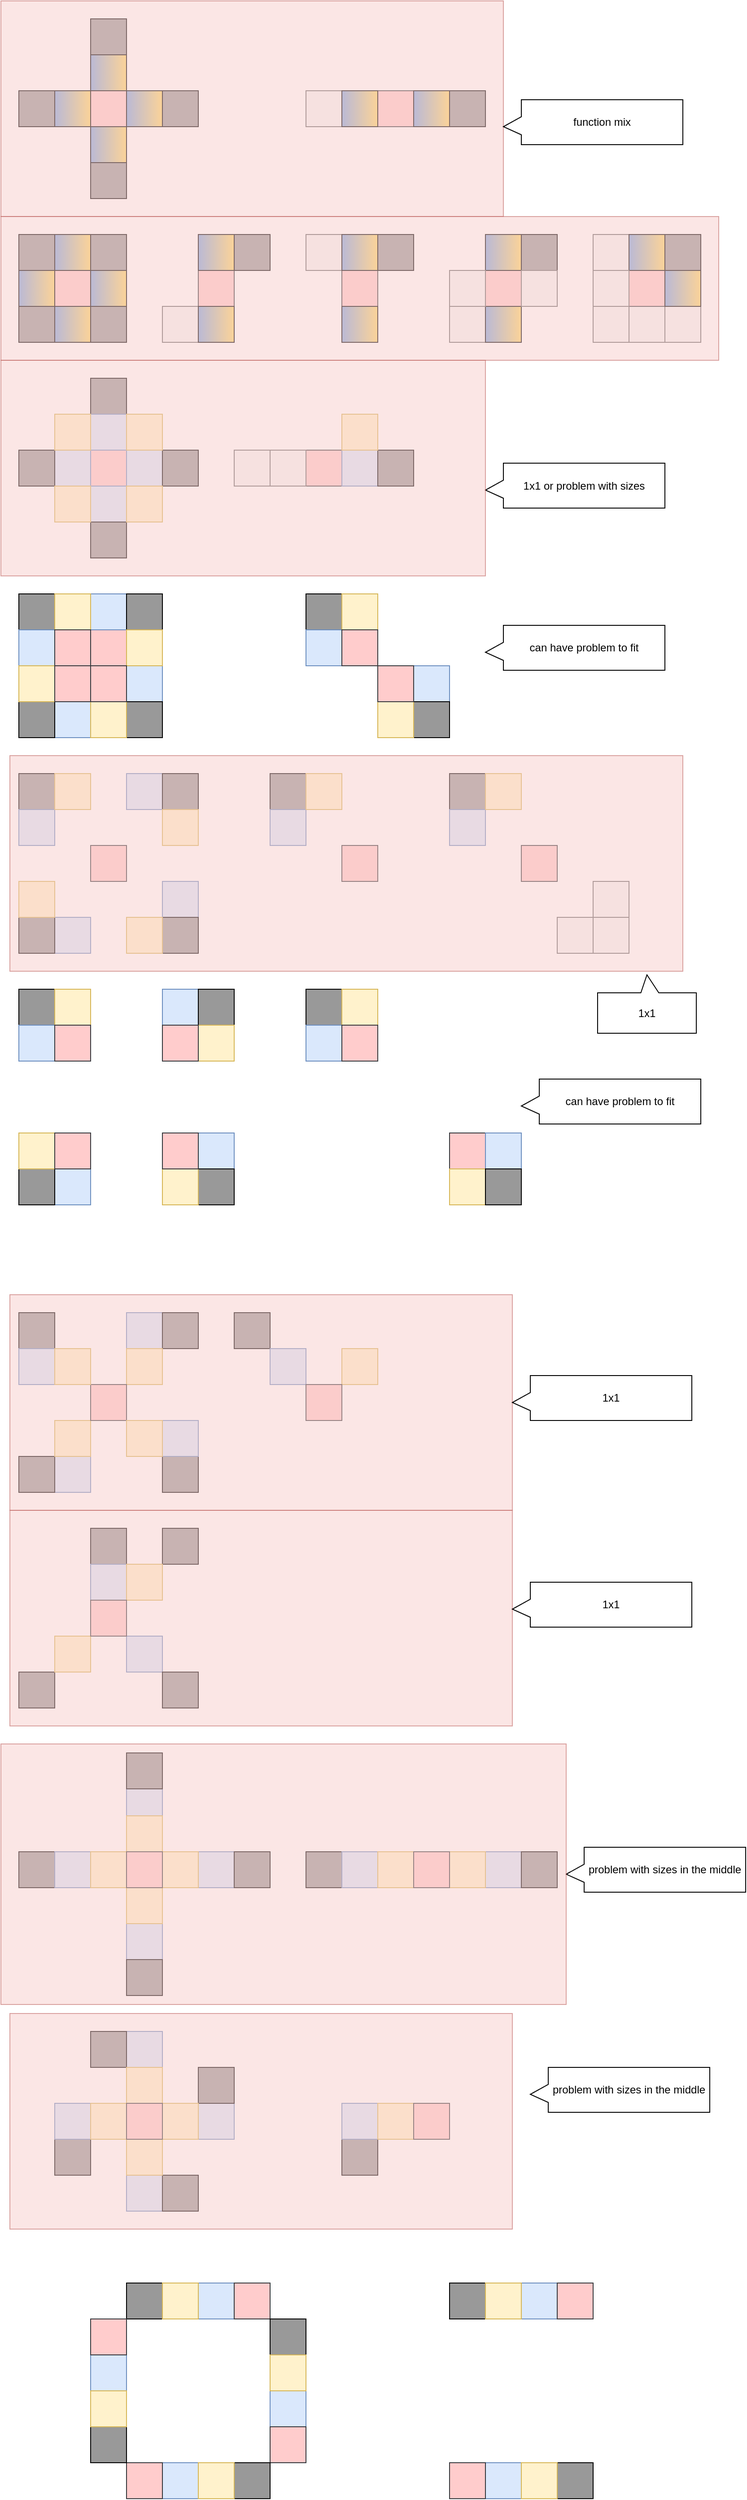 <mxfile version="13.9.9" type="device"><diagram id="WhcDtUHi_evAbkjjaGpC" name="Page-1"><mxGraphModel dx="1090" dy="927" grid="1" gridSize="10" guides="1" tooltips="1" connect="1" arrows="1" fold="1" page="1" pageScale="1" pageWidth="827" pageHeight="1169" math="0" shadow="0"><root><mxCell id="0"/><mxCell id="1" parent="0"/><mxCell id="N18moO7v6-JGUYnY_SfF-8" value="" style="whiteSpace=wrap;html=1;aspect=fixed;fillColor=#999999;strokeColor=#000000;fontColor=#333333;" parent="1" vertex="1"><mxGeometry x="120" y="280" width="40" height="40" as="geometry"/></mxCell><mxCell id="N18moO7v6-JGUYnY_SfF-9" value="" style="whiteSpace=wrap;html=1;aspect=fixed;fillColor=#ffcccc;strokeColor=#36393d;" parent="1" vertex="1"><mxGeometry x="80" y="320" width="40" height="40" as="geometry"/></mxCell><mxCell id="N18moO7v6-JGUYnY_SfF-21" value="" style="whiteSpace=wrap;html=1;aspect=fixed;fillColor=#ffcccc;strokeColor=#36393d;" parent="1" vertex="1"><mxGeometry x="440" y="120" width="40" height="40" as="geometry"/></mxCell><mxCell id="N18moO7v6-JGUYnY_SfF-28" value="" style="whiteSpace=wrap;html=1;aspect=fixed;fillColor=#999999;strokeColor=#000000;fontColor=#333333;" parent="1" vertex="1"><mxGeometry x="520" y="120" width="40" height="40" as="geometry"/></mxCell><mxCell id="N18moO7v6-JGUYnY_SfF-29" value="" style="whiteSpace=wrap;html=1;aspect=fixed;fillColor=#f5f5f5;strokeColor=#666666;fontColor=#333333;" parent="1" vertex="1"><mxGeometry x="360" y="120" width="40" height="40" as="geometry"/></mxCell><mxCell id="N18moO7v6-JGUYnY_SfF-30" value="" style="whiteSpace=wrap;html=1;aspect=fixed;fillColor=#999999;strokeColor=#000000;fontColor=#333333;" parent="1" vertex="1"><mxGeometry x="120" y="360" width="40" height="40" as="geometry"/></mxCell><mxCell id="N18moO7v6-JGUYnY_SfF-31" value="" style="whiteSpace=wrap;html=1;aspect=fixed;fillColor=#999999;strokeColor=#000000;fontColor=#333333;" parent="1" vertex="1"><mxGeometry x="40" y="360" width="40" height="40" as="geometry"/></mxCell><mxCell id="N18moO7v6-JGUYnY_SfF-32" value="" style="whiteSpace=wrap;html=1;aspect=fixed;fillColor=#999999;strokeColor=#000000;fontColor=#333333;" parent="1" vertex="1"><mxGeometry x="40" y="280" width="40" height="40" as="geometry"/></mxCell><mxCell id="N18moO7v6-JGUYnY_SfF-33" value="" style="whiteSpace=wrap;html=1;aspect=fixed;fillColor=#999999;strokeColor=#000000;fontColor=#333333;" parent="1" vertex="1"><mxGeometry x="280" y="280" width="40" height="40" as="geometry"/></mxCell><mxCell id="N18moO7v6-JGUYnY_SfF-34" value="" style="whiteSpace=wrap;html=1;aspect=fixed;fillColor=#ffcccc;strokeColor=#36393d;" parent="1" vertex="1"><mxGeometry x="240" y="320" width="40" height="40" as="geometry"/></mxCell><mxCell id="N18moO7v6-JGUYnY_SfF-40" value="" style="whiteSpace=wrap;html=1;aspect=fixed;fillColor=#f5f5f5;strokeColor=#666666;fontColor=#333333;" parent="1" vertex="1"><mxGeometry x="200" y="360" width="40" height="40" as="geometry"/></mxCell><mxCell id="N18moO7v6-JGUYnY_SfF-42" value="" style="whiteSpace=wrap;html=1;aspect=fixed;fillColor=#999999;strokeColor=#000000;fontColor=#333333;" parent="1" vertex="1"><mxGeometry x="120" y="440" width="40" height="40" as="geometry"/></mxCell><mxCell id="N18moO7v6-JGUYnY_SfF-43" value="" style="whiteSpace=wrap;html=1;aspect=fixed;fillColor=#ffcccc;strokeColor=#36393d;" parent="1" vertex="1"><mxGeometry x="120" y="520" width="40" height="40" as="geometry"/></mxCell><mxCell id="N18moO7v6-JGUYnY_SfF-44" value="" style="whiteSpace=wrap;html=1;aspect=fixed;fillColor=#dae8fc;strokeColor=#6c8ebf;" parent="1" vertex="1"><mxGeometry x="80" y="520" width="40" height="40" as="geometry"/></mxCell><mxCell id="N18moO7v6-JGUYnY_SfF-45" value="" style="whiteSpace=wrap;html=1;aspect=fixed;fillColor=#dae8fc;strokeColor=#6c8ebf;" parent="1" vertex="1"><mxGeometry x="160" y="520" width="40" height="40" as="geometry"/></mxCell><mxCell id="N18moO7v6-JGUYnY_SfF-46" value="" style="whiteSpace=wrap;html=1;aspect=fixed;fillColor=#dae8fc;strokeColor=#6c8ebf;" parent="1" vertex="1"><mxGeometry x="120" y="480" width="40" height="40" as="geometry"/></mxCell><mxCell id="N18moO7v6-JGUYnY_SfF-47" value="" style="whiteSpace=wrap;html=1;aspect=fixed;fillColor=#dae8fc;strokeColor=#6c8ebf;direction=south;" parent="1" vertex="1"><mxGeometry x="120" y="560" width="40" height="40" as="geometry"/></mxCell><mxCell id="N18moO7v6-JGUYnY_SfF-48" value="" style="whiteSpace=wrap;html=1;aspect=fixed;fillColor=#999999;strokeColor=#000000;fontColor=#333333;" parent="1" vertex="1"><mxGeometry x="200" y="520" width="40" height="40" as="geometry"/></mxCell><mxCell id="N18moO7v6-JGUYnY_SfF-49" value="" style="whiteSpace=wrap;html=1;aspect=fixed;fillColor=#999999;strokeColor=#000000;fontColor=#333333;" parent="1" vertex="1"><mxGeometry x="120" y="600" width="40" height="40" as="geometry"/></mxCell><mxCell id="N18moO7v6-JGUYnY_SfF-50" value="" style="whiteSpace=wrap;html=1;aspect=fixed;fillColor=#999999;strokeColor=#000000;fontColor=#333333;" parent="1" vertex="1"><mxGeometry x="40" y="520" width="40" height="40" as="geometry"/></mxCell><mxCell id="N18moO7v6-JGUYnY_SfF-51" value="" style="whiteSpace=wrap;html=1;aspect=fixed;fillColor=#fff2cc;strokeColor=#d6b656;" parent="1" vertex="1"><mxGeometry x="160" y="560" width="40" height="40" as="geometry"/></mxCell><mxCell id="N18moO7v6-JGUYnY_SfF-52" value="" style="whiteSpace=wrap;html=1;aspect=fixed;fillColor=#fff2cc;strokeColor=#d6b656;" parent="1" vertex="1"><mxGeometry x="80" y="560" width="40" height="40" as="geometry"/></mxCell><mxCell id="N18moO7v6-JGUYnY_SfF-53" value="" style="whiteSpace=wrap;html=1;aspect=fixed;fillColor=#fff2cc;strokeColor=#d6b656;" parent="1" vertex="1"><mxGeometry x="80" y="480" width="40" height="40" as="geometry"/></mxCell><mxCell id="N18moO7v6-JGUYnY_SfF-54" value="" style="whiteSpace=wrap;html=1;aspect=fixed;fillColor=#fff2cc;strokeColor=#d6b656;" parent="1" vertex="1"><mxGeometry x="160" y="480" width="40" height="40" as="geometry"/></mxCell><mxCell id="N18moO7v6-JGUYnY_SfF-56" value="" style="whiteSpace=wrap;html=1;aspect=fixed;fillColor=#ffcccc;strokeColor=#36393d;" parent="1" vertex="1"><mxGeometry x="360" y="520" width="40" height="40" as="geometry"/></mxCell><mxCell id="N18moO7v6-JGUYnY_SfF-57" value="" style="whiteSpace=wrap;html=1;aspect=fixed;fillColor=#f5f5f5;strokeColor=#666666;fontColor=#333333;" parent="1" vertex="1"><mxGeometry x="320" y="520" width="40" height="40" as="geometry"/></mxCell><mxCell id="N18moO7v6-JGUYnY_SfF-58" value="" style="whiteSpace=wrap;html=1;aspect=fixed;fillColor=#dae8fc;strokeColor=#6c8ebf;" parent="1" vertex="1"><mxGeometry x="400" y="520" width="40" height="40" as="geometry"/></mxCell><mxCell id="N18moO7v6-JGUYnY_SfF-61" value="" style="whiteSpace=wrap;html=1;aspect=fixed;fillColor=#999999;strokeColor=#000000;fontColor=#333333;" parent="1" vertex="1"><mxGeometry x="440" y="520" width="40" height="40" as="geometry"/></mxCell><mxCell id="N18moO7v6-JGUYnY_SfF-63" value="" style="whiteSpace=wrap;html=1;aspect=fixed;fillColor=#f5f5f5;strokeColor=#666666;fontColor=#333333;" parent="1" vertex="1"><mxGeometry x="280" y="520" width="40" height="40" as="geometry"/></mxCell><mxCell id="N18moO7v6-JGUYnY_SfF-67" value="" style="whiteSpace=wrap;html=1;aspect=fixed;fillColor=#fff2cc;strokeColor=#d6b656;" parent="1" vertex="1"><mxGeometry x="400" y="480" width="40" height="40" as="geometry"/></mxCell><mxCell id="N18moO7v6-JGUYnY_SfF-102" value="" style="whiteSpace=wrap;html=1;aspect=fixed;fillColor=#FFD966;strokeColor=#000000;gradientColor=#7EA6E0;gradientDirection=west;" parent="1" vertex="1"><mxGeometry x="480" y="120" width="40" height="40" as="geometry"/></mxCell><mxCell id="N18moO7v6-JGUYnY_SfF-103" value="" style="whiteSpace=wrap;html=1;aspect=fixed;fillColor=#FFD966;strokeColor=#000000;gradientColor=#7EA6E0;gradientDirection=west;" parent="1" vertex="1"><mxGeometry x="400" y="120" width="40" height="40" as="geometry"/></mxCell><mxCell id="N18moO7v6-JGUYnY_SfF-104" value="" style="whiteSpace=wrap;html=1;aspect=fixed;fillColor=#FFD966;strokeColor=#000000;gradientColor=#7EA6E0;gradientDirection=west;" parent="1" vertex="1"><mxGeometry x="80" y="280" width="40" height="40" as="geometry"/></mxCell><mxCell id="N18moO7v6-JGUYnY_SfF-105" value="" style="whiteSpace=wrap;html=1;aspect=fixed;fillColor=#FFD966;strokeColor=#000000;gradientColor=#7EA6E0;gradientDirection=west;" parent="1" vertex="1"><mxGeometry x="120" y="320" width="40" height="40" as="geometry"/></mxCell><mxCell id="N18moO7v6-JGUYnY_SfF-106" value="" style="whiteSpace=wrap;html=1;aspect=fixed;fillColor=#FFD966;strokeColor=#000000;gradientColor=#7EA6E0;gradientDirection=west;" parent="1" vertex="1"><mxGeometry x="40" y="320" width="40" height="40" as="geometry"/></mxCell><mxCell id="N18moO7v6-JGUYnY_SfF-107" value="" style="whiteSpace=wrap;html=1;aspect=fixed;fillColor=#FFD966;strokeColor=#000000;gradientColor=#7EA6E0;gradientDirection=west;" parent="1" vertex="1"><mxGeometry x="80" y="360" width="40" height="40" as="geometry"/></mxCell><mxCell id="N18moO7v6-JGUYnY_SfF-108" value="" style="whiteSpace=wrap;html=1;aspect=fixed;fillColor=#FFD966;strokeColor=#000000;gradientColor=#7EA6E0;gradientDirection=west;" parent="1" vertex="1"><mxGeometry x="240" y="360" width="40" height="40" as="geometry"/></mxCell><mxCell id="N18moO7v6-JGUYnY_SfF-109" value="" style="whiteSpace=wrap;html=1;aspect=fixed;fillColor=#FFD966;strokeColor=#000000;gradientColor=#7EA6E0;gradientDirection=west;" parent="1" vertex="1"><mxGeometry x="240" y="280" width="40" height="40" as="geometry"/></mxCell><mxCell id="N18moO7v6-JGUYnY_SfF-172" value="" style="whiteSpace=wrap;html=1;aspect=fixed;fillColor=#999999;strokeColor=#000000;fontColor=#333333;" parent="1" vertex="1"><mxGeometry x="600" y="280" width="40" height="40" as="geometry"/></mxCell><mxCell id="N18moO7v6-JGUYnY_SfF-173" value="" style="whiteSpace=wrap;html=1;aspect=fixed;fillColor=#ffcccc;strokeColor=#36393d;" parent="1" vertex="1"><mxGeometry x="560" y="320" width="40" height="40" as="geometry"/></mxCell><mxCell id="N18moO7v6-JGUYnY_SfF-174" value="" style="whiteSpace=wrap;html=1;aspect=fixed;fillColor=#f5f5f5;strokeColor=#666666;fontColor=#333333;" parent="1" vertex="1"><mxGeometry x="520" y="360" width="40" height="40" as="geometry"/></mxCell><mxCell id="N18moO7v6-JGUYnY_SfF-175" value="" style="whiteSpace=wrap;html=1;aspect=fixed;fillColor=#FFD966;strokeColor=#000000;gradientColor=#7EA6E0;gradientDirection=west;" parent="1" vertex="1"><mxGeometry x="560" y="360" width="40" height="40" as="geometry"/></mxCell><mxCell id="N18moO7v6-JGUYnY_SfF-176" value="" style="whiteSpace=wrap;html=1;aspect=fixed;fillColor=#FFD966;strokeColor=#000000;gradientColor=#7EA6E0;gradientDirection=west;" parent="1" vertex="1"><mxGeometry x="560" y="280" width="40" height="40" as="geometry"/></mxCell><mxCell id="N18moO7v6-JGUYnY_SfF-177" value="" style="whiteSpace=wrap;html=1;aspect=fixed;fillColor=#f5f5f5;strokeColor=#666666;fontColor=#333333;" parent="1" vertex="1"><mxGeometry x="520" y="320" width="40" height="40" as="geometry"/></mxCell><mxCell id="N18moO7v6-JGUYnY_SfF-178" value="" style="whiteSpace=wrap;html=1;aspect=fixed;fillColor=#f5f5f5;strokeColor=#666666;fontColor=#333333;" parent="1" vertex="1"><mxGeometry x="680" y="280" width="40" height="40" as="geometry"/></mxCell><mxCell id="N18moO7v6-JGUYnY_SfF-179" value="" style="whiteSpace=wrap;html=1;aspect=fixed;fillColor=#f5f5f5;strokeColor=#666666;fontColor=#333333;" parent="1" vertex="1"><mxGeometry x="720" y="360" width="40" height="40" as="geometry"/></mxCell><mxCell id="N18moO7v6-JGUYnY_SfF-180" value="" style="whiteSpace=wrap;html=1;aspect=fixed;fillColor=#f5f5f5;strokeColor=#666666;fontColor=#333333;" parent="1" vertex="1"><mxGeometry x="760" y="360" width="40" height="40" as="geometry"/></mxCell><mxCell id="N18moO7v6-JGUYnY_SfF-181" value="" style="whiteSpace=wrap;html=1;aspect=fixed;fillColor=#999999;strokeColor=#000000;fontColor=#333333;" parent="1" vertex="1"><mxGeometry x="760" y="280" width="40" height="40" as="geometry"/></mxCell><mxCell id="N18moO7v6-JGUYnY_SfF-182" value="" style="whiteSpace=wrap;html=1;aspect=fixed;fillColor=#ffcccc;strokeColor=#36393d;" parent="1" vertex="1"><mxGeometry x="720" y="320" width="40" height="40" as="geometry"/></mxCell><mxCell id="N18moO7v6-JGUYnY_SfF-183" value="" style="whiteSpace=wrap;html=1;aspect=fixed;fillColor=#f5f5f5;strokeColor=#666666;fontColor=#333333;" parent="1" vertex="1"><mxGeometry x="680" y="360" width="40" height="40" as="geometry"/></mxCell><mxCell id="N18moO7v6-JGUYnY_SfF-184" value="" style="whiteSpace=wrap;html=1;aspect=fixed;fillColor=#FFD966;strokeColor=#000000;gradientColor=#7EA6E0;gradientDirection=west;" parent="1" vertex="1"><mxGeometry x="760" y="320" width="40" height="40" as="geometry"/></mxCell><mxCell id="N18moO7v6-JGUYnY_SfF-185" value="" style="whiteSpace=wrap;html=1;aspect=fixed;fillColor=#FFD966;strokeColor=#000000;gradientColor=#7EA6E0;gradientDirection=west;" parent="1" vertex="1"><mxGeometry x="720" y="280" width="40" height="40" as="geometry"/></mxCell><mxCell id="N18moO7v6-JGUYnY_SfF-188" value="" style="whiteSpace=wrap;html=1;aspect=fixed;fillColor=#f5f5f5;strokeColor=#666666;fontColor=#333333;" parent="1" vertex="1"><mxGeometry x="680" y="320" width="40" height="40" as="geometry"/></mxCell><mxCell id="N18moO7v6-JGUYnY_SfF-190" value="" style="whiteSpace=wrap;html=1;aspect=fixed;fillColor=#f5f5f5;strokeColor=#666666;fontColor=#333333;" parent="1" vertex="1"><mxGeometry x="600" y="320" width="40" height="40" as="geometry"/></mxCell><mxCell id="N18moO7v6-JGUYnY_SfF-191" value="" style="whiteSpace=wrap;html=1;aspect=fixed;fillColor=#999999;strokeColor=#000000;fontColor=#333333;" parent="1" vertex="1"><mxGeometry x="440" y="280" width="40" height="40" as="geometry"/></mxCell><mxCell id="N18moO7v6-JGUYnY_SfF-192" value="" style="whiteSpace=wrap;html=1;aspect=fixed;fillColor=#ffcccc;strokeColor=#36393d;" parent="1" vertex="1"><mxGeometry x="400" y="320" width="40" height="40" as="geometry"/></mxCell><mxCell id="N18moO7v6-JGUYnY_SfF-193" value="" style="whiteSpace=wrap;html=1;aspect=fixed;fillColor=#f5f5f5;strokeColor=#666666;fontColor=#333333;" parent="1" vertex="1"><mxGeometry x="360" y="280" width="40" height="40" as="geometry"/></mxCell><mxCell id="N18moO7v6-JGUYnY_SfF-194" value="" style="whiteSpace=wrap;html=1;aspect=fixed;fillColor=#FFD966;strokeColor=#000000;gradientColor=#7EA6E0;gradientDirection=west;" parent="1" vertex="1"><mxGeometry x="400" y="360" width="40" height="40" as="geometry"/></mxCell><mxCell id="N18moO7v6-JGUYnY_SfF-195" value="" style="whiteSpace=wrap;html=1;aspect=fixed;fillColor=#FFD966;strokeColor=#000000;gradientColor=#7EA6E0;gradientDirection=west;" parent="1" vertex="1"><mxGeometry x="400" y="280" width="40" height="40" as="geometry"/></mxCell><mxCell id="b6xo61MwRWv27oEZd-M6-43" value="" style="whiteSpace=wrap;html=1;aspect=fixed;fillColor=#ffcccc;strokeColor=#36393d;" parent="1" vertex="1"><mxGeometry x="120" y="120" width="40" height="40" as="geometry"/></mxCell><mxCell id="b6xo61MwRWv27oEZd-M6-44" value="" style="whiteSpace=wrap;html=1;aspect=fixed;fillColor=#999999;strokeColor=#000000;fontColor=#333333;" parent="1" vertex="1"><mxGeometry x="120" y="40" width="40" height="40" as="geometry"/></mxCell><mxCell id="b6xo61MwRWv27oEZd-M6-45" value="" style="whiteSpace=wrap;html=1;aspect=fixed;fillColor=#FFD966;strokeColor=#000000;gradientColor=#7EA6E0;gradientDirection=west;" parent="1" vertex="1"><mxGeometry x="120" y="80" width="40" height="40" as="geometry"/></mxCell><mxCell id="b6xo61MwRWv27oEZd-M6-46" value="" style="whiteSpace=wrap;html=1;aspect=fixed;fillColor=#999999;strokeColor=#000000;fontColor=#333333;" parent="1" vertex="1"><mxGeometry x="120" y="200" width="40" height="40" as="geometry"/></mxCell><mxCell id="b6xo61MwRWv27oEZd-M6-47" value="" style="whiteSpace=wrap;html=1;aspect=fixed;fillColor=#999999;strokeColor=#000000;fontColor=#333333;" parent="1" vertex="1"><mxGeometry x="200" y="120" width="40" height="40" as="geometry"/></mxCell><mxCell id="b6xo61MwRWv27oEZd-M6-48" value="" style="whiteSpace=wrap;html=1;aspect=fixed;fillColor=#999999;strokeColor=#000000;fontColor=#333333;" parent="1" vertex="1"><mxGeometry x="40" y="120" width="40" height="40" as="geometry"/></mxCell><mxCell id="b6xo61MwRWv27oEZd-M6-49" value="" style="whiteSpace=wrap;html=1;aspect=fixed;fillColor=#FFD966;strokeColor=#000000;gradientColor=#7EA6E0;gradientDirection=west;" parent="1" vertex="1"><mxGeometry x="80" y="120" width="40" height="40" as="geometry"/></mxCell><mxCell id="b6xo61MwRWv27oEZd-M6-50" value="" style="whiteSpace=wrap;html=1;aspect=fixed;fillColor=#FFD966;strokeColor=#000000;gradientColor=#7EA6E0;gradientDirection=west;" parent="1" vertex="1"><mxGeometry x="160" y="120" width="40" height="40" as="geometry"/></mxCell><mxCell id="b6xo61MwRWv27oEZd-M6-51" value="" style="whiteSpace=wrap;html=1;aspect=fixed;fillColor=#FFD966;strokeColor=#000000;gradientColor=#7EA6E0;gradientDirection=west;" parent="1" vertex="1"><mxGeometry x="120" y="160" width="40" height="40" as="geometry"/></mxCell><mxCell id="xsASQPZyXR2hBiBCtP-X-14" value="" style="whiteSpace=wrap;html=1;aspect=fixed;fillColor=#999999;strokeColor=#000000;fontColor=#333333;" parent="1" vertex="1"><mxGeometry x="40" y="680" width="40" height="40" as="geometry"/></mxCell><mxCell id="xsASQPZyXR2hBiBCtP-X-15" value="" style="whiteSpace=wrap;html=1;aspect=fixed;fillColor=#ffcccc;strokeColor=#36393d;" parent="1" vertex="1"><mxGeometry x="120" y="720" width="40" height="40" as="geometry"/></mxCell><mxCell id="xsASQPZyXR2hBiBCtP-X-16" value="" style="whiteSpace=wrap;html=1;aspect=fixed;fillColor=#dae8fc;strokeColor=#6c8ebf;" parent="1" vertex="1"><mxGeometry x="40" y="720" width="40" height="40" as="geometry"/></mxCell><mxCell id="xsASQPZyXR2hBiBCtP-X-17" value="" style="whiteSpace=wrap;html=1;aspect=fixed;fillColor=#dae8fc;strokeColor=#6c8ebf;" parent="1" vertex="1"><mxGeometry x="160" y="760" width="40" height="40" as="geometry"/></mxCell><mxCell id="xsASQPZyXR2hBiBCtP-X-18" value="" style="whiteSpace=wrap;html=1;aspect=fixed;fillColor=#dae8fc;strokeColor=#6c8ebf;" parent="1" vertex="1"><mxGeometry x="120" y="680" width="40" height="40" as="geometry"/></mxCell><mxCell id="xsASQPZyXR2hBiBCtP-X-19" value="" style="whiteSpace=wrap;html=1;aspect=fixed;fillColor=#dae8fc;strokeColor=#6c8ebf;direction=south;" parent="1" vertex="1"><mxGeometry x="80" y="800" width="40" height="40" as="geometry"/></mxCell><mxCell id="xsASQPZyXR2hBiBCtP-X-20" value="" style="whiteSpace=wrap;html=1;aspect=fixed;fillColor=#999999;strokeColor=#000000;fontColor=#333333;" parent="1" vertex="1"><mxGeometry x="160" y="680" width="40" height="40" as="geometry"/></mxCell><mxCell id="xsASQPZyXR2hBiBCtP-X-21" value="" style="whiteSpace=wrap;html=1;aspect=fixed;fillColor=#999999;strokeColor=#000000;fontColor=#333333;" parent="1" vertex="1"><mxGeometry x="160" y="800" width="40" height="40" as="geometry"/></mxCell><mxCell id="xsASQPZyXR2hBiBCtP-X-22" value="" style="whiteSpace=wrap;html=1;aspect=fixed;fillColor=#999999;strokeColor=#000000;fontColor=#333333;" parent="1" vertex="1"><mxGeometry x="40" y="800" width="40" height="40" as="geometry"/></mxCell><mxCell id="xsASQPZyXR2hBiBCtP-X-23" value="" style="whiteSpace=wrap;html=1;aspect=fixed;fillColor=#fff2cc;strokeColor=#d6b656;" parent="1" vertex="1"><mxGeometry x="120" y="800" width="40" height="40" as="geometry"/></mxCell><mxCell id="xsASQPZyXR2hBiBCtP-X-24" value="" style="whiteSpace=wrap;html=1;aspect=fixed;fillColor=#fff2cc;strokeColor=#d6b656;" parent="1" vertex="1"><mxGeometry x="40" y="760" width="40" height="40" as="geometry"/></mxCell><mxCell id="xsASQPZyXR2hBiBCtP-X-25" value="" style="whiteSpace=wrap;html=1;aspect=fixed;fillColor=#fff2cc;strokeColor=#d6b656;" parent="1" vertex="1"><mxGeometry x="80" y="680" width="40" height="40" as="geometry"/></mxCell><mxCell id="xsASQPZyXR2hBiBCtP-X-26" value="" style="whiteSpace=wrap;html=1;aspect=fixed;fillColor=#fff2cc;strokeColor=#d6b656;" parent="1" vertex="1"><mxGeometry x="160" y="720" width="40" height="40" as="geometry"/></mxCell><mxCell id="xsASQPZyXR2hBiBCtP-X-27" value="" style="whiteSpace=wrap;html=1;aspect=fixed;fillColor=#ffcccc;strokeColor=#36393d;" parent="1" vertex="1"><mxGeometry x="120" y="760" width="40" height="40" as="geometry"/></mxCell><mxCell id="xsASQPZyXR2hBiBCtP-X-28" value="" style="whiteSpace=wrap;html=1;aspect=fixed;fillColor=#ffcccc;strokeColor=#36393d;" parent="1" vertex="1"><mxGeometry x="80" y="720" width="40" height="40" as="geometry"/></mxCell><mxCell id="xsASQPZyXR2hBiBCtP-X-31" value="" style="whiteSpace=wrap;html=1;aspect=fixed;fillColor=#ffcccc;strokeColor=#36393d;" parent="1" vertex="1"><mxGeometry x="80" y="760" width="40" height="40" as="geometry"/></mxCell><mxCell id="xsASQPZyXR2hBiBCtP-X-32" value="" style="whiteSpace=wrap;html=1;aspect=fixed;fillColor=#999999;strokeColor=#000000;fontColor=#333333;" parent="1" vertex="1"><mxGeometry x="360" y="680" width="40" height="40" as="geometry"/></mxCell><mxCell id="xsASQPZyXR2hBiBCtP-X-34" value="" style="whiteSpace=wrap;html=1;aspect=fixed;fillColor=#dae8fc;strokeColor=#6c8ebf;" parent="1" vertex="1"><mxGeometry x="360" y="720" width="40" height="40" as="geometry"/></mxCell><mxCell id="xsASQPZyXR2hBiBCtP-X-35" value="" style="whiteSpace=wrap;html=1;aspect=fixed;fillColor=#dae8fc;strokeColor=#6c8ebf;" parent="1" vertex="1"><mxGeometry x="480" y="760" width="40" height="40" as="geometry"/></mxCell><mxCell id="xsASQPZyXR2hBiBCtP-X-39" value="" style="whiteSpace=wrap;html=1;aspect=fixed;fillColor=#999999;strokeColor=#000000;fontColor=#333333;" parent="1" vertex="1"><mxGeometry x="480" y="800" width="40" height="40" as="geometry"/></mxCell><mxCell id="xsASQPZyXR2hBiBCtP-X-41" value="" style="whiteSpace=wrap;html=1;aspect=fixed;fillColor=#fff2cc;strokeColor=#d6b656;" parent="1" vertex="1"><mxGeometry x="440" y="800" width="40" height="40" as="geometry"/></mxCell><mxCell id="xsASQPZyXR2hBiBCtP-X-43" value="" style="whiteSpace=wrap;html=1;aspect=fixed;fillColor=#fff2cc;strokeColor=#d6b656;" parent="1" vertex="1"><mxGeometry x="400" y="680" width="40" height="40" as="geometry"/></mxCell><mxCell id="xsASQPZyXR2hBiBCtP-X-45" value="" style="whiteSpace=wrap;html=1;aspect=fixed;fillColor=#ffcccc;strokeColor=#36393d;" parent="1" vertex="1"><mxGeometry x="440" y="760" width="40" height="40" as="geometry"/></mxCell><mxCell id="xsASQPZyXR2hBiBCtP-X-46" value="" style="whiteSpace=wrap;html=1;aspect=fixed;fillColor=#ffcccc;strokeColor=#36393d;" parent="1" vertex="1"><mxGeometry x="400" y="720" width="40" height="40" as="geometry"/></mxCell><mxCell id="xsASQPZyXR2hBiBCtP-X-64" value="" style="whiteSpace=wrap;html=1;aspect=fixed;fillColor=#999999;strokeColor=#000000;fontColor=#333333;" parent="1" vertex="1"><mxGeometry x="40" y="880" width="40" height="40" as="geometry"/></mxCell><mxCell id="xsASQPZyXR2hBiBCtP-X-66" value="" style="whiteSpace=wrap;html=1;aspect=fixed;fillColor=#dae8fc;strokeColor=#6c8ebf;" parent="1" vertex="1"><mxGeometry x="40" y="920" width="40" height="40" as="geometry"/></mxCell><mxCell id="xsASQPZyXR2hBiBCtP-X-67" value="" style="whiteSpace=wrap;html=1;aspect=fixed;fillColor=#dae8fc;strokeColor=#6c8ebf;" parent="1" vertex="1"><mxGeometry x="200" y="1000" width="40" height="40" as="geometry"/></mxCell><mxCell id="xsASQPZyXR2hBiBCtP-X-68" value="" style="whiteSpace=wrap;html=1;aspect=fixed;fillColor=#dae8fc;strokeColor=#6c8ebf;" parent="1" vertex="1"><mxGeometry x="160" y="880" width="40" height="40" as="geometry"/></mxCell><mxCell id="xsASQPZyXR2hBiBCtP-X-69" value="" style="whiteSpace=wrap;html=1;aspect=fixed;fillColor=#dae8fc;strokeColor=#6c8ebf;direction=south;" parent="1" vertex="1"><mxGeometry x="80" y="1040" width="40" height="40" as="geometry"/></mxCell><mxCell id="xsASQPZyXR2hBiBCtP-X-70" value="" style="whiteSpace=wrap;html=1;aspect=fixed;fillColor=#999999;strokeColor=#000000;fontColor=#333333;" parent="1" vertex="1"><mxGeometry x="200" y="880" width="40" height="40" as="geometry"/></mxCell><mxCell id="xsASQPZyXR2hBiBCtP-X-71" value="" style="whiteSpace=wrap;html=1;aspect=fixed;fillColor=#999999;strokeColor=#000000;fontColor=#333333;" parent="1" vertex="1"><mxGeometry x="200" y="1040" width="40" height="40" as="geometry"/></mxCell><mxCell id="xsASQPZyXR2hBiBCtP-X-72" value="" style="whiteSpace=wrap;html=1;aspect=fixed;fillColor=#999999;strokeColor=#000000;fontColor=#333333;" parent="1" vertex="1"><mxGeometry x="40" y="1040" width="40" height="40" as="geometry"/></mxCell><mxCell id="xsASQPZyXR2hBiBCtP-X-73" value="" style="whiteSpace=wrap;html=1;aspect=fixed;fillColor=#fff2cc;strokeColor=#d6b656;" parent="1" vertex="1"><mxGeometry x="160" y="1040" width="40" height="40" as="geometry"/></mxCell><mxCell id="xsASQPZyXR2hBiBCtP-X-74" value="" style="whiteSpace=wrap;html=1;aspect=fixed;fillColor=#fff2cc;strokeColor=#d6b656;" parent="1" vertex="1"><mxGeometry x="40" y="1000" width="40" height="40" as="geometry"/></mxCell><mxCell id="xsASQPZyXR2hBiBCtP-X-75" value="" style="whiteSpace=wrap;html=1;aspect=fixed;fillColor=#fff2cc;strokeColor=#d6b656;" parent="1" vertex="1"><mxGeometry x="80" y="880" width="40" height="40" as="geometry"/></mxCell><mxCell id="xsASQPZyXR2hBiBCtP-X-76" value="" style="whiteSpace=wrap;html=1;aspect=fixed;fillColor=#fff2cc;strokeColor=#d6b656;" parent="1" vertex="1"><mxGeometry x="200" y="920" width="40" height="40" as="geometry"/></mxCell><mxCell id="xsASQPZyXR2hBiBCtP-X-79" value="" style="whiteSpace=wrap;html=1;aspect=fixed;fillColor=#ffcccc;strokeColor=#36393d;" parent="1" vertex="1"><mxGeometry x="120" y="960" width="40" height="40" as="geometry"/></mxCell><mxCell id="xsASQPZyXR2hBiBCtP-X-96" value="" style="whiteSpace=wrap;html=1;aspect=fixed;fillColor=#999999;strokeColor=#000000;fontColor=#333333;" parent="1" vertex="1"><mxGeometry x="40" y="1480" width="40" height="40" as="geometry"/></mxCell><mxCell id="xsASQPZyXR2hBiBCtP-X-98" value="" style="whiteSpace=wrap;html=1;aspect=fixed;fillColor=#dae8fc;strokeColor=#6c8ebf;" parent="1" vertex="1"><mxGeometry x="160" y="1480" width="40" height="40" as="geometry"/></mxCell><mxCell id="xsASQPZyXR2hBiBCtP-X-100" value="" style="whiteSpace=wrap;html=1;aspect=fixed;fillColor=#dae8fc;strokeColor=#6c8ebf;" parent="1" vertex="1"><mxGeometry x="80" y="1640" width="40" height="40" as="geometry"/></mxCell><mxCell id="xsASQPZyXR2hBiBCtP-X-102" value="" style="whiteSpace=wrap;html=1;aspect=fixed;fillColor=#999999;strokeColor=#000000;fontColor=#333333;" parent="1" vertex="1"><mxGeometry x="200" y="1480" width="40" height="40" as="geometry"/></mxCell><mxCell id="xsASQPZyXR2hBiBCtP-X-103" value="" style="whiteSpace=wrap;html=1;aspect=fixed;fillColor=#999999;strokeColor=#000000;fontColor=#333333;" parent="1" vertex="1"><mxGeometry x="200" y="1640" width="40" height="40" as="geometry"/></mxCell><mxCell id="xsASQPZyXR2hBiBCtP-X-104" value="" style="whiteSpace=wrap;html=1;aspect=fixed;fillColor=#999999;strokeColor=#000000;fontColor=#333333;" parent="1" vertex="1"><mxGeometry x="40" y="1640" width="40" height="40" as="geometry"/></mxCell><mxCell id="xsASQPZyXR2hBiBCtP-X-106" value="" style="whiteSpace=wrap;html=1;aspect=fixed;fillColor=#fff2cc;strokeColor=#d6b656;" parent="1" vertex="1"><mxGeometry x="80" y="1600" width="40" height="40" as="geometry"/></mxCell><mxCell id="xsASQPZyXR2hBiBCtP-X-108" value="" style="whiteSpace=wrap;html=1;aspect=fixed;fillColor=#fff2cc;strokeColor=#d6b656;" parent="1" vertex="1"><mxGeometry x="160" y="1520" width="40" height="40" as="geometry"/></mxCell><mxCell id="xsASQPZyXR2hBiBCtP-X-111" value="" style="whiteSpace=wrap;html=1;aspect=fixed;fillColor=#ffcccc;strokeColor=#36393d;" parent="1" vertex="1"><mxGeometry x="120" y="1560" width="40" height="40" as="geometry"/></mxCell><mxCell id="xsASQPZyXR2hBiBCtP-X-116" value="" style="whiteSpace=wrap;html=1;aspect=fixed;fillColor=#999999;strokeColor=#000000;fontColor=#333333;" parent="1" vertex="1"><mxGeometry x="280" y="1480" width="40" height="40" as="geometry"/></mxCell><mxCell id="xsASQPZyXR2hBiBCtP-X-117" value="" style="whiteSpace=wrap;html=1;aspect=fixed;fillColor=#dae8fc;strokeColor=#6c8ebf;" parent="1" vertex="1"><mxGeometry x="320" y="1520" width="40" height="40" as="geometry"/></mxCell><mxCell id="xsASQPZyXR2hBiBCtP-X-123" value="" style="whiteSpace=wrap;html=1;aspect=fixed;fillColor=#fff2cc;strokeColor=#d6b656;" parent="1" vertex="1"><mxGeometry x="400" y="1520" width="40" height="40" as="geometry"/></mxCell><mxCell id="xsASQPZyXR2hBiBCtP-X-124" value="" style="whiteSpace=wrap;html=1;aspect=fixed;fillColor=#ffcccc;strokeColor=#36393d;" parent="1" vertex="1"><mxGeometry x="360" y="1560" width="40" height="40" as="geometry"/></mxCell><mxCell id="xsASQPZyXR2hBiBCtP-X-145" value="" style="whiteSpace=wrap;html=1;aspect=fixed;fillColor=#999999;strokeColor=#000000;fontColor=#333333;" parent="1" vertex="1"><mxGeometry x="120" y="1720" width="40" height="40" as="geometry"/></mxCell><mxCell id="xsASQPZyXR2hBiBCtP-X-146" value="" style="whiteSpace=wrap;html=1;aspect=fixed;fillColor=#dae8fc;strokeColor=#6c8ebf;" parent="1" vertex="1"><mxGeometry x="120" y="1760" width="40" height="40" as="geometry"/></mxCell><mxCell id="xsASQPZyXR2hBiBCtP-X-147" value="" style="whiteSpace=wrap;html=1;aspect=fixed;fillColor=#dae8fc;strokeColor=#6c8ebf;" parent="1" vertex="1"><mxGeometry x="160" y="1840" width="40" height="40" as="geometry"/></mxCell><mxCell id="xsASQPZyXR2hBiBCtP-X-148" value="" style="whiteSpace=wrap;html=1;aspect=fixed;fillColor=#999999;strokeColor=#000000;fontColor=#333333;" parent="1" vertex="1"><mxGeometry x="200" y="1720" width="40" height="40" as="geometry"/></mxCell><mxCell id="xsASQPZyXR2hBiBCtP-X-149" value="" style="whiteSpace=wrap;html=1;aspect=fixed;fillColor=#999999;strokeColor=#000000;fontColor=#333333;" parent="1" vertex="1"><mxGeometry x="200" y="1880" width="40" height="40" as="geometry"/></mxCell><mxCell id="xsASQPZyXR2hBiBCtP-X-150" value="" style="whiteSpace=wrap;html=1;aspect=fixed;fillColor=#999999;strokeColor=#000000;fontColor=#333333;" parent="1" vertex="1"><mxGeometry x="40" y="1880" width="40" height="40" as="geometry"/></mxCell><mxCell id="xsASQPZyXR2hBiBCtP-X-151" value="" style="whiteSpace=wrap;html=1;aspect=fixed;fillColor=#fff2cc;strokeColor=#d6b656;" parent="1" vertex="1"><mxGeometry x="80" y="1840" width="40" height="40" as="geometry"/></mxCell><mxCell id="xsASQPZyXR2hBiBCtP-X-152" value="" style="whiteSpace=wrap;html=1;aspect=fixed;fillColor=#fff2cc;strokeColor=#d6b656;" parent="1" vertex="1"><mxGeometry x="160" y="1760" width="40" height="40" as="geometry"/></mxCell><mxCell id="xsASQPZyXR2hBiBCtP-X-153" value="" style="whiteSpace=wrap;html=1;aspect=fixed;fillColor=#ffcccc;strokeColor=#36393d;" parent="1" vertex="1"><mxGeometry x="120" y="1800" width="40" height="40" as="geometry"/></mxCell><mxCell id="xsASQPZyXR2hBiBCtP-X-160" value="" style="whiteSpace=wrap;html=1;aspect=fixed;fillColor=#dae8fc;strokeColor=#6c8ebf;" parent="1" vertex="1"><mxGeometry x="40" y="1520" width="40" height="40" as="geometry"/></mxCell><mxCell id="xsASQPZyXR2hBiBCtP-X-161" value="" style="whiteSpace=wrap;html=1;aspect=fixed;fillColor=#dae8fc;strokeColor=#6c8ebf;" parent="1" vertex="1"><mxGeometry x="200" y="1600" width="40" height="40" as="geometry"/></mxCell><mxCell id="xsASQPZyXR2hBiBCtP-X-162" value="" style="whiteSpace=wrap;html=1;aspect=fixed;fillColor=#fff2cc;strokeColor=#d6b656;" parent="1" vertex="1"><mxGeometry x="160" y="1600" width="40" height="40" as="geometry"/></mxCell><mxCell id="xsASQPZyXR2hBiBCtP-X-163" value="" style="whiteSpace=wrap;html=1;aspect=fixed;fillColor=#fff2cc;strokeColor=#d6b656;" parent="1" vertex="1"><mxGeometry x="80" y="1520" width="40" height="40" as="geometry"/></mxCell><mxCell id="xsASQPZyXR2hBiBCtP-X-164" value="" style="whiteSpace=wrap;html=1;aspect=fixed;fillColor=#999999;strokeColor=#000000;fontColor=#333333;" parent="1" vertex="1"><mxGeometry x="320" y="880" width="40" height="40" as="geometry"/></mxCell><mxCell id="xsASQPZyXR2hBiBCtP-X-165" value="" style="whiteSpace=wrap;html=1;aspect=fixed;fillColor=#dae8fc;strokeColor=#6c8ebf;" parent="1" vertex="1"><mxGeometry x="320" y="920" width="40" height="40" as="geometry"/></mxCell><mxCell id="xsASQPZyXR2hBiBCtP-X-166" value="" style="whiteSpace=wrap;html=1;aspect=fixed;fillColor=#fff2cc;strokeColor=#d6b656;" parent="1" vertex="1"><mxGeometry x="360" y="880" width="40" height="40" as="geometry"/></mxCell><mxCell id="xsASQPZyXR2hBiBCtP-X-167" value="" style="whiteSpace=wrap;html=1;aspect=fixed;fillColor=#ffcccc;strokeColor=#36393d;" parent="1" vertex="1"><mxGeometry x="400" y="960" width="40" height="40" as="geometry"/></mxCell><mxCell id="xsASQPZyXR2hBiBCtP-X-175" value="" style="whiteSpace=wrap;html=1;aspect=fixed;fillColor=#999999;strokeColor=#000000;fontColor=#333333;" parent="1" vertex="1"><mxGeometry x="520" y="880" width="40" height="40" as="geometry"/></mxCell><mxCell id="xsASQPZyXR2hBiBCtP-X-176" value="" style="whiteSpace=wrap;html=1;aspect=fixed;fillColor=#dae8fc;strokeColor=#6c8ebf;" parent="1" vertex="1"><mxGeometry x="520" y="920" width="40" height="40" as="geometry"/></mxCell><mxCell id="xsASQPZyXR2hBiBCtP-X-177" value="" style="whiteSpace=wrap;html=1;aspect=fixed;fillColor=#fff2cc;strokeColor=#d6b656;" parent="1" vertex="1"><mxGeometry x="560" y="880" width="40" height="40" as="geometry"/></mxCell><mxCell id="xsASQPZyXR2hBiBCtP-X-178" value="" style="whiteSpace=wrap;html=1;aspect=fixed;fillColor=#ffcccc;strokeColor=#36393d;" parent="1" vertex="1"><mxGeometry x="600" y="960" width="40" height="40" as="geometry"/></mxCell><mxCell id="xsASQPZyXR2hBiBCtP-X-181" value="" style="whiteSpace=wrap;html=1;aspect=fixed;fillColor=#f5f5f5;strokeColor=#666666;fontColor=#333333;" parent="1" vertex="1"><mxGeometry x="680" y="1040" width="40" height="40" as="geometry"/></mxCell><mxCell id="xsASQPZyXR2hBiBCtP-X-182" value="" style="whiteSpace=wrap;html=1;aspect=fixed;fillColor=#f5f5f5;strokeColor=#666666;fontColor=#333333;fontStyle=1" parent="1" vertex="1"><mxGeometry x="640" y="1040" width="40" height="40" as="geometry"/></mxCell><mxCell id="xsASQPZyXR2hBiBCtP-X-183" value="" style="whiteSpace=wrap;html=1;aspect=fixed;fillColor=#f5f5f5;strokeColor=#666666;fontColor=#333333;" parent="1" vertex="1"><mxGeometry x="680" y="1000" width="40" height="40" as="geometry"/></mxCell><mxCell id="sp_KpG0MQaKadnKGdFFD-1" value="" style="whiteSpace=wrap;html=1;aspect=fixed;fillColor=#999999;strokeColor=#000000;fontColor=#333333;" parent="1" vertex="1"><mxGeometry x="40" y="1120" width="40" height="40" as="geometry"/></mxCell><mxCell id="sp_KpG0MQaKadnKGdFFD-2" value="" style="whiteSpace=wrap;html=1;aspect=fixed;fillColor=#dae8fc;strokeColor=#6c8ebf;" parent="1" vertex="1"><mxGeometry x="40" y="1160" width="40" height="40" as="geometry"/></mxCell><mxCell id="sp_KpG0MQaKadnKGdFFD-3" value="" style="whiteSpace=wrap;html=1;aspect=fixed;fillColor=#dae8fc;strokeColor=#6c8ebf;" parent="1" vertex="1"><mxGeometry x="240" y="1280" width="40" height="40" as="geometry"/></mxCell><mxCell id="sp_KpG0MQaKadnKGdFFD-4" value="" style="whiteSpace=wrap;html=1;aspect=fixed;fillColor=#dae8fc;strokeColor=#6c8ebf;" parent="1" vertex="1"><mxGeometry x="200" y="1120" width="40" height="40" as="geometry"/></mxCell><mxCell id="sp_KpG0MQaKadnKGdFFD-5" value="" style="whiteSpace=wrap;html=1;aspect=fixed;fillColor=#dae8fc;strokeColor=#6c8ebf;direction=south;" parent="1" vertex="1"><mxGeometry x="80" y="1320" width="40" height="40" as="geometry"/></mxCell><mxCell id="sp_KpG0MQaKadnKGdFFD-6" value="" style="whiteSpace=wrap;html=1;aspect=fixed;fillColor=#999999;strokeColor=#000000;fontColor=#333333;" parent="1" vertex="1"><mxGeometry x="240" y="1120" width="40" height="40" as="geometry"/></mxCell><mxCell id="sp_KpG0MQaKadnKGdFFD-7" value="" style="whiteSpace=wrap;html=1;aspect=fixed;fillColor=#999999;strokeColor=#000000;fontColor=#333333;" parent="1" vertex="1"><mxGeometry x="240" y="1320" width="40" height="40" as="geometry"/></mxCell><mxCell id="sp_KpG0MQaKadnKGdFFD-8" value="" style="whiteSpace=wrap;html=1;aspect=fixed;fillColor=#999999;strokeColor=#000000;fontColor=#333333;" parent="1" vertex="1"><mxGeometry x="40" y="1320" width="40" height="40" as="geometry"/></mxCell><mxCell id="sp_KpG0MQaKadnKGdFFD-9" value="" style="whiteSpace=wrap;html=1;aspect=fixed;fillColor=#fff2cc;strokeColor=#d6b656;" parent="1" vertex="1"><mxGeometry x="200" y="1320" width="40" height="40" as="geometry"/></mxCell><mxCell id="sp_KpG0MQaKadnKGdFFD-10" value="" style="whiteSpace=wrap;html=1;aspect=fixed;fillColor=#fff2cc;strokeColor=#d6b656;" parent="1" vertex="1"><mxGeometry x="40" y="1280" width="40" height="40" as="geometry"/></mxCell><mxCell id="sp_KpG0MQaKadnKGdFFD-11" value="" style="whiteSpace=wrap;html=1;aspect=fixed;fillColor=#fff2cc;strokeColor=#d6b656;" parent="1" vertex="1"><mxGeometry x="80" y="1120" width="40" height="40" as="geometry"/></mxCell><mxCell id="sp_KpG0MQaKadnKGdFFD-12" value="" style="whiteSpace=wrap;html=1;aspect=fixed;fillColor=#fff2cc;strokeColor=#d6b656;" parent="1" vertex="1"><mxGeometry x="240" y="1160" width="40" height="40" as="geometry"/></mxCell><mxCell id="sp_KpG0MQaKadnKGdFFD-13" value="" style="whiteSpace=wrap;html=1;aspect=fixed;fillColor=#ffcccc;strokeColor=#36393d;" parent="1" vertex="1"><mxGeometry x="80" y="1280" width="40" height="40" as="geometry"/></mxCell><mxCell id="sp_KpG0MQaKadnKGdFFD-17" value="" style="whiteSpace=wrap;html=1;aspect=fixed;fillColor=#ffcccc;strokeColor=#36393d;" parent="1" vertex="1"><mxGeometry x="520" y="1280" width="40" height="40" as="geometry"/></mxCell><mxCell id="sp_KpG0MQaKadnKGdFFD-18" value="" style="whiteSpace=wrap;html=1;aspect=fixed;fillColor=#999999;strokeColor=#000000;fontColor=#333333;" parent="1" vertex="1"><mxGeometry x="360" y="1120" width="40" height="40" as="geometry"/></mxCell><mxCell id="sp_KpG0MQaKadnKGdFFD-19" value="" style="whiteSpace=wrap;html=1;aspect=fixed;fillColor=#dae8fc;strokeColor=#6c8ebf;" parent="1" vertex="1"><mxGeometry x="360" y="1160" width="40" height="40" as="geometry"/></mxCell><mxCell id="sp_KpG0MQaKadnKGdFFD-20" value="" style="whiteSpace=wrap;html=1;aspect=fixed;fillColor=#fff2cc;strokeColor=#d6b656;" parent="1" vertex="1"><mxGeometry x="400" y="1120" width="40" height="40" as="geometry"/></mxCell><mxCell id="sp_KpG0MQaKadnKGdFFD-21" value="" style="whiteSpace=wrap;html=1;aspect=fixed;fillColor=#ffcccc;strokeColor=#36393d;" parent="1" vertex="1"><mxGeometry x="400" y="1160" width="40" height="40" as="geometry"/></mxCell><mxCell id="sp_KpG0MQaKadnKGdFFD-25" value="" style="whiteSpace=wrap;html=1;aspect=fixed;fillColor=#ffcccc;strokeColor=#36393d;" parent="1" vertex="1"><mxGeometry x="80" y="1160" width="40" height="40" as="geometry"/></mxCell><mxCell id="sp_KpG0MQaKadnKGdFFD-26" value="" style="whiteSpace=wrap;html=1;aspect=fixed;fillColor=#ffcccc;strokeColor=#36393d;" parent="1" vertex="1"><mxGeometry x="200" y="1160" width="40" height="40" as="geometry"/></mxCell><mxCell id="sp_KpG0MQaKadnKGdFFD-27" value="" style="whiteSpace=wrap;html=1;aspect=fixed;fillColor=#ffcccc;strokeColor=#36393d;" parent="1" vertex="1"><mxGeometry x="200" y="1280" width="40" height="40" as="geometry"/></mxCell><mxCell id="sp_KpG0MQaKadnKGdFFD-29" value="" style="whiteSpace=wrap;html=1;aspect=fixed;fillColor=#fff2cc;strokeColor=#d6b656;" parent="1" vertex="1"><mxGeometry x="520" y="1320" width="40" height="40" as="geometry"/></mxCell><mxCell id="sp_KpG0MQaKadnKGdFFD-30" value="" style="whiteSpace=wrap;html=1;aspect=fixed;fillColor=#dae8fc;strokeColor=#6c8ebf;" parent="1" vertex="1"><mxGeometry x="560" y="1280" width="40" height="40" as="geometry"/></mxCell><mxCell id="sp_KpG0MQaKadnKGdFFD-31" value="" style="whiteSpace=wrap;html=1;aspect=fixed;fillColor=#999999;strokeColor=#000000;fontColor=#333333;" parent="1" vertex="1"><mxGeometry x="560" y="1320" width="40" height="40" as="geometry"/></mxCell><mxCell id="sp_KpG0MQaKadnKGdFFD-34" value="" style="rounded=0;whiteSpace=wrap;html=1;opacity=50;fillColor=#f8cecc;strokeColor=#b85450;" parent="1" vertex="1"><mxGeometry x="30" y="1460" width="560" height="240" as="geometry"/></mxCell><mxCell id="sp_KpG0MQaKadnKGdFFD-38" value="" style="rounded=0;whiteSpace=wrap;html=1;opacity=50;fillColor=#f8cecc;strokeColor=#b85450;" parent="1" vertex="1"><mxGeometry x="30" y="1700" width="560" height="240" as="geometry"/></mxCell><mxCell id="sp_KpG0MQaKadnKGdFFD-39" value="" style="rounded=0;whiteSpace=wrap;html=1;opacity=50;fillColor=#f8cecc;strokeColor=#b85450;" parent="1" vertex="1"><mxGeometry x="20" y="20" width="560" height="240" as="geometry"/></mxCell><mxCell id="sp_KpG0MQaKadnKGdFFD-40" value="" style="rounded=0;whiteSpace=wrap;html=1;opacity=50;fillColor=#f8cecc;strokeColor=#b85450;" parent="1" vertex="1"><mxGeometry x="20" y="260" width="800" height="160" as="geometry"/></mxCell><mxCell id="nbAwPXp5Os0RorhCadxa-1" value="" style="rounded=0;whiteSpace=wrap;html=1;opacity=50;fillColor=#f8cecc;strokeColor=#b85450;" parent="1" vertex="1"><mxGeometry x="30" y="860" width="750" height="240" as="geometry"/></mxCell><mxCell id="nbAwPXp5Os0RorhCadxa-3" value="" style="whiteSpace=wrap;html=1;aspect=fixed;fillColor=#999999;strokeColor=#000000;fontColor=#333333;" parent="1" vertex="1"><mxGeometry x="40" y="2080" width="40" height="40" as="geometry"/></mxCell><mxCell id="nbAwPXp5Os0RorhCadxa-4" value="" style="whiteSpace=wrap;html=1;aspect=fixed;fillColor=#dae8fc;strokeColor=#6c8ebf;" parent="1" vertex="1"><mxGeometry x="80" y="2080" width="40" height="40" as="geometry"/></mxCell><mxCell id="nbAwPXp5Os0RorhCadxa-5" value="" style="whiteSpace=wrap;html=1;aspect=fixed;fillColor=#dae8fc;strokeColor=#6c8ebf;" parent="1" vertex="1"><mxGeometry x="160" y="2160" width="40" height="40" as="geometry"/></mxCell><mxCell id="nbAwPXp5Os0RorhCadxa-6" value="" style="whiteSpace=wrap;html=1;aspect=fixed;fillColor=#dae8fc;strokeColor=#6c8ebf;" parent="1" vertex="1"><mxGeometry x="240" y="2080" width="40" height="40" as="geometry"/></mxCell><mxCell id="nbAwPXp5Os0RorhCadxa-7" value="" style="whiteSpace=wrap;html=1;aspect=fixed;fillColor=#dae8fc;strokeColor=#6c8ebf;direction=south;" parent="1" vertex="1"><mxGeometry x="160" y="2000" width="40" height="40" as="geometry"/></mxCell><mxCell id="nbAwPXp5Os0RorhCadxa-8" value="" style="whiteSpace=wrap;html=1;aspect=fixed;fillColor=#999999;strokeColor=#000000;fontColor=#333333;" parent="1" vertex="1"><mxGeometry x="280" y="2080" width="40" height="40" as="geometry"/></mxCell><mxCell id="nbAwPXp5Os0RorhCadxa-9" value="" style="whiteSpace=wrap;html=1;aspect=fixed;fillColor=#999999;strokeColor=#000000;fontColor=#333333;" parent="1" vertex="1"><mxGeometry x="160" y="2200" width="40" height="40" as="geometry"/></mxCell><mxCell id="nbAwPXp5Os0RorhCadxa-10" value="" style="whiteSpace=wrap;html=1;aspect=fixed;fillColor=#999999;strokeColor=#000000;fontColor=#333333;" parent="1" vertex="1"><mxGeometry x="160" y="1970" width="40" height="40" as="geometry"/></mxCell><mxCell id="nbAwPXp5Os0RorhCadxa-11" value="" style="whiteSpace=wrap;html=1;aspect=fixed;fillColor=#fff2cc;strokeColor=#d6b656;" parent="1" vertex="1"><mxGeometry x="160" y="2040" width="40" height="40" as="geometry"/></mxCell><mxCell id="nbAwPXp5Os0RorhCadxa-12" value="" style="whiteSpace=wrap;html=1;aspect=fixed;fillColor=#fff2cc;strokeColor=#d6b656;" parent="1" vertex="1"><mxGeometry x="160" y="2120" width="40" height="40" as="geometry"/></mxCell><mxCell id="nbAwPXp5Os0RorhCadxa-13" value="" style="whiteSpace=wrap;html=1;aspect=fixed;fillColor=#fff2cc;strokeColor=#d6b656;" parent="1" vertex="1"><mxGeometry x="120" y="2080" width="40" height="40" as="geometry"/></mxCell><mxCell id="nbAwPXp5Os0RorhCadxa-14" value="" style="whiteSpace=wrap;html=1;aspect=fixed;fillColor=#fff2cc;strokeColor=#d6b656;" parent="1" vertex="1"><mxGeometry x="200" y="2080" width="40" height="40" as="geometry"/></mxCell><mxCell id="nbAwPXp5Os0RorhCadxa-16" value="" style="whiteSpace=wrap;html=1;aspect=fixed;fillColor=#ffcccc;strokeColor=#36393d;" parent="1" vertex="1"><mxGeometry x="160" y="2080" width="40" height="40" as="geometry"/></mxCell><mxCell id="nbAwPXp5Os0RorhCadxa-21" value="" style="whiteSpace=wrap;html=1;aspect=fixed;fillColor=#999999;strokeColor=#000000;fontColor=#333333;" parent="1" vertex="1"><mxGeometry x="360" y="2080" width="40" height="40" as="geometry"/></mxCell><mxCell id="nbAwPXp5Os0RorhCadxa-22" value="" style="whiteSpace=wrap;html=1;aspect=fixed;fillColor=#dae8fc;strokeColor=#6c8ebf;" parent="1" vertex="1"><mxGeometry x="400" y="2080" width="40" height="40" as="geometry"/></mxCell><mxCell id="nbAwPXp5Os0RorhCadxa-24" value="" style="whiteSpace=wrap;html=1;aspect=fixed;fillColor=#dae8fc;strokeColor=#6c8ebf;" parent="1" vertex="1"><mxGeometry x="560" y="2080" width="40" height="40" as="geometry"/></mxCell><mxCell id="nbAwPXp5Os0RorhCadxa-26" value="" style="whiteSpace=wrap;html=1;aspect=fixed;fillColor=#999999;strokeColor=#000000;fontColor=#333333;" parent="1" vertex="1"><mxGeometry x="600" y="2080" width="40" height="40" as="geometry"/></mxCell><mxCell id="nbAwPXp5Os0RorhCadxa-31" value="" style="whiteSpace=wrap;html=1;aspect=fixed;fillColor=#fff2cc;strokeColor=#d6b656;" parent="1" vertex="1"><mxGeometry x="440" y="2080" width="40" height="40" as="geometry"/></mxCell><mxCell id="nbAwPXp5Os0RorhCadxa-32" value="" style="whiteSpace=wrap;html=1;aspect=fixed;fillColor=#fff2cc;strokeColor=#d6b656;" parent="1" vertex="1"><mxGeometry x="520" y="2080" width="40" height="40" as="geometry"/></mxCell><mxCell id="nbAwPXp5Os0RorhCadxa-33" value="" style="whiteSpace=wrap;html=1;aspect=fixed;fillColor=#ffcccc;strokeColor=#36393d;" parent="1" vertex="1"><mxGeometry x="480" y="2080" width="40" height="40" as="geometry"/></mxCell><mxCell id="sGjvIoBrkgtNQXrbFcQ8-2" value="" style="whiteSpace=wrap;html=1;aspect=fixed;fillColor=#999999;strokeColor=#000000;fontColor=#333333;" parent="1" vertex="1"><mxGeometry x="80" y="2400" width="40" height="40" as="geometry"/></mxCell><mxCell id="sGjvIoBrkgtNQXrbFcQ8-3" value="" style="whiteSpace=wrap;html=1;aspect=fixed;fillColor=#dae8fc;strokeColor=#6c8ebf;" parent="1" vertex="1"><mxGeometry x="80" y="2360" width="40" height="40" as="geometry"/></mxCell><mxCell id="sGjvIoBrkgtNQXrbFcQ8-4" value="" style="whiteSpace=wrap;html=1;aspect=fixed;fillColor=#dae8fc;strokeColor=#6c8ebf;" parent="1" vertex="1"><mxGeometry x="160" y="2440" width="40" height="40" as="geometry"/></mxCell><mxCell id="sGjvIoBrkgtNQXrbFcQ8-5" value="" style="whiteSpace=wrap;html=1;aspect=fixed;fillColor=#dae8fc;strokeColor=#6c8ebf;" parent="1" vertex="1"><mxGeometry x="240" y="2360" width="40" height="40" as="geometry"/></mxCell><mxCell id="sGjvIoBrkgtNQXrbFcQ8-6" value="" style="whiteSpace=wrap;html=1;aspect=fixed;fillColor=#dae8fc;strokeColor=#6c8ebf;direction=south;" parent="1" vertex="1"><mxGeometry x="160" y="2280" width="40" height="40" as="geometry"/></mxCell><mxCell id="sGjvIoBrkgtNQXrbFcQ8-7" value="" style="whiteSpace=wrap;html=1;aspect=fixed;fillColor=#999999;strokeColor=#000000;fontColor=#333333;" parent="1" vertex="1"><mxGeometry x="240" y="2320" width="40" height="40" as="geometry"/></mxCell><mxCell id="sGjvIoBrkgtNQXrbFcQ8-8" value="" style="whiteSpace=wrap;html=1;aspect=fixed;fillColor=#999999;strokeColor=#000000;fontColor=#333333;" parent="1" vertex="1"><mxGeometry x="200" y="2440" width="40" height="40" as="geometry"/></mxCell><mxCell id="sGjvIoBrkgtNQXrbFcQ8-9" value="" style="whiteSpace=wrap;html=1;aspect=fixed;fillColor=#999999;strokeColor=#000000;fontColor=#333333;" parent="1" vertex="1"><mxGeometry x="120" y="2280" width="40" height="40" as="geometry"/></mxCell><mxCell id="sGjvIoBrkgtNQXrbFcQ8-10" value="" style="whiteSpace=wrap;html=1;aspect=fixed;fillColor=#fff2cc;strokeColor=#d6b656;" parent="1" vertex="1"><mxGeometry x="160" y="2320" width="40" height="40" as="geometry"/></mxCell><mxCell id="sGjvIoBrkgtNQXrbFcQ8-11" value="" style="whiteSpace=wrap;html=1;aspect=fixed;fillColor=#fff2cc;strokeColor=#d6b656;" parent="1" vertex="1"><mxGeometry x="160" y="2400" width="40" height="40" as="geometry"/></mxCell><mxCell id="sGjvIoBrkgtNQXrbFcQ8-12" value="" style="whiteSpace=wrap;html=1;aspect=fixed;fillColor=#fff2cc;strokeColor=#d6b656;" parent="1" vertex="1"><mxGeometry x="120" y="2360" width="40" height="40" as="geometry"/></mxCell><mxCell id="sGjvIoBrkgtNQXrbFcQ8-13" value="" style="whiteSpace=wrap;html=1;aspect=fixed;fillColor=#fff2cc;strokeColor=#d6b656;" parent="1" vertex="1"><mxGeometry x="200" y="2360" width="40" height="40" as="geometry"/></mxCell><mxCell id="sGjvIoBrkgtNQXrbFcQ8-14" value="" style="whiteSpace=wrap;html=1;aspect=fixed;fillColor=#ffcccc;strokeColor=#36393d;" parent="1" vertex="1"><mxGeometry x="160" y="2360" width="40" height="40" as="geometry"/></mxCell><mxCell id="sGjvIoBrkgtNQXrbFcQ8-15" value="" style="whiteSpace=wrap;html=1;aspect=fixed;fillColor=#999999;strokeColor=#000000;fontColor=#333333;" parent="1" vertex="1"><mxGeometry x="400" y="2400" width="40" height="40" as="geometry"/></mxCell><mxCell id="sGjvIoBrkgtNQXrbFcQ8-16" value="" style="whiteSpace=wrap;html=1;aspect=fixed;fillColor=#dae8fc;strokeColor=#6c8ebf;" parent="1" vertex="1"><mxGeometry x="400" y="2360" width="40" height="40" as="geometry"/></mxCell><mxCell id="sGjvIoBrkgtNQXrbFcQ8-19" value="" style="whiteSpace=wrap;html=1;aspect=fixed;fillColor=#fff2cc;strokeColor=#d6b656;" parent="1" vertex="1"><mxGeometry x="440" y="2360" width="40" height="40" as="geometry"/></mxCell><mxCell id="sGjvIoBrkgtNQXrbFcQ8-21" value="" style="whiteSpace=wrap;html=1;aspect=fixed;fillColor=#ffcccc;strokeColor=#36393d;" parent="1" vertex="1"><mxGeometry x="480" y="2360" width="40" height="40" as="geometry"/></mxCell><mxCell id="sGjvIoBrkgtNQXrbFcQ8-86" value="1x1" style="shape=callout;whiteSpace=wrap;html=1;perimeter=calloutPerimeter;size=20;position=0.38;rotation=0;position2=0.6;flipV=0;flipH=0;direction=south;" parent="1" vertex="1"><mxGeometry x="590" y="1550" width="200" height="50" as="geometry"/></mxCell><mxCell id="sGjvIoBrkgtNQXrbFcQ8-87" value="problem with sizes in the middle" style="shape=callout;whiteSpace=wrap;html=1;perimeter=calloutPerimeter;size=20;position=0.38;rotation=0;position2=0.6;flipV=0;flipH=0;direction=south;" parent="1" vertex="1"><mxGeometry x="610" y="2320" width="200" height="50" as="geometry"/></mxCell><mxCell id="sGjvIoBrkgtNQXrbFcQ8-88" value="1x1" style="shape=callout;whiteSpace=wrap;html=1;perimeter=calloutPerimeter;size=20;position=0.38;rotation=0;position2=0.6;flipV=0;flipH=0;direction=south;" parent="1" vertex="1"><mxGeometry x="590" y="1780" width="200" height="50" as="geometry"/></mxCell><mxCell id="sGjvIoBrkgtNQXrbFcQ8-89" value="1x1" style="shape=callout;whiteSpace=wrap;html=1;perimeter=calloutPerimeter;size=20;position=0.38;rotation=0;position2=0.5;flipV=0;flipH=0;direction=west;" parent="1" vertex="1"><mxGeometry x="685" y="1104" width="110" height="65" as="geometry"/></mxCell><mxCell id="sGjvIoBrkgtNQXrbFcQ8-90" value="function mix" style="shape=callout;whiteSpace=wrap;html=1;perimeter=calloutPerimeter;size=20;position=0.38;rotation=0;position2=0.6;flipV=0;flipH=0;direction=south;" parent="1" vertex="1"><mxGeometry x="580" y="130" width="200" height="50" as="geometry"/></mxCell><mxCell id="sGjvIoBrkgtNQXrbFcQ8-91" value="can have problem to fit" style="shape=callout;whiteSpace=wrap;html=1;perimeter=calloutPerimeter;size=20;position=0.38;rotation=0;position2=0.6;flipV=0;flipH=0;direction=south;" parent="1" vertex="1"><mxGeometry x="600" y="1220" width="200" height="50" as="geometry"/></mxCell><mxCell id="sGjvIoBrkgtNQXrbFcQ8-93" value="can have problem to fit" style="shape=callout;whiteSpace=wrap;html=1;perimeter=calloutPerimeter;size=20;position=0.38;rotation=0;position2=0.6;flipV=0;flipH=0;direction=south;" parent="1" vertex="1"><mxGeometry x="560" y="715" width="200" height="50" as="geometry"/></mxCell><mxCell id="sGjvIoBrkgtNQXrbFcQ8-94" value="1x1 or problem with sizes" style="shape=callout;whiteSpace=wrap;html=1;perimeter=calloutPerimeter;size=20;position=0.38;rotation=0;position2=0.6;flipV=0;flipH=0;direction=south;" parent="1" vertex="1"><mxGeometry x="560" y="534.5" width="200" height="50" as="geometry"/></mxCell><mxCell id="sGjvIoBrkgtNQXrbFcQ8-95" value="problem with sizes in the middle" style="shape=callout;whiteSpace=wrap;html=1;perimeter=calloutPerimeter;size=20;position=0.38;rotation=0;position2=0.6;flipV=0;flipH=0;direction=south;" parent="1" vertex="1"><mxGeometry x="650" y="2075" width="200" height="50" as="geometry"/></mxCell><mxCell id="sGjvIoBrkgtNQXrbFcQ8-96" value="" style="rounded=0;whiteSpace=wrap;html=1;opacity=50;fillColor=#f8cecc;strokeColor=#b85450;" parent="1" vertex="1"><mxGeometry x="20" y="1960" width="630" height="290" as="geometry"/></mxCell><mxCell id="sGjvIoBrkgtNQXrbFcQ8-97" value="" style="rounded=0;whiteSpace=wrap;html=1;opacity=50;fillColor=#f8cecc;strokeColor=#b85450;" parent="1" vertex="1"><mxGeometry x="30" y="2260" width="560" height="240" as="geometry"/></mxCell><mxCell id="sGjvIoBrkgtNQXrbFcQ8-98" value="" style="rounded=0;whiteSpace=wrap;html=1;opacity=50;fillColor=#f8cecc;strokeColor=#b85450;" parent="1" vertex="1"><mxGeometry x="20" y="420" width="540" height="240" as="geometry"/></mxCell><mxCell id="yLV4j_YiVHgddnRxta3L-10" value="" style="whiteSpace=wrap;html=1;aspect=fixed;fillColor=#999999;strokeColor=#000000;fontColor=#333333;" vertex="1" parent="1"><mxGeometry x="160" y="2560" width="40" height="40" as="geometry"/></mxCell><mxCell id="yLV4j_YiVHgddnRxta3L-11" value="" style="whiteSpace=wrap;html=1;aspect=fixed;fillColor=#dae8fc;strokeColor=#6c8ebf;" vertex="1" parent="1"><mxGeometry x="240" y="2560" width="40" height="40" as="geometry"/></mxCell><mxCell id="yLV4j_YiVHgddnRxta3L-12" value="" style="whiteSpace=wrap;html=1;aspect=fixed;fillColor=#fff2cc;strokeColor=#d6b656;" vertex="1" parent="1"><mxGeometry x="200" y="2560" width="40" height="40" as="geometry"/></mxCell><mxCell id="yLV4j_YiVHgddnRxta3L-13" value="" style="whiteSpace=wrap;html=1;aspect=fixed;fillColor=#ffcccc;strokeColor=#36393d;" vertex="1" parent="1"><mxGeometry x="280" y="2560" width="40" height="40" as="geometry"/></mxCell><mxCell id="yLV4j_YiVHgddnRxta3L-14" value="" style="whiteSpace=wrap;html=1;aspect=fixed;fillColor=#999999;strokeColor=#000000;fontColor=#333333;" vertex="1" parent="1"><mxGeometry x="320" y="2600" width="40" height="40" as="geometry"/></mxCell><mxCell id="yLV4j_YiVHgddnRxta3L-15" value="" style="whiteSpace=wrap;html=1;aspect=fixed;fillColor=#dae8fc;strokeColor=#6c8ebf;" vertex="1" parent="1"><mxGeometry x="320" y="2680" width="40" height="40" as="geometry"/></mxCell><mxCell id="yLV4j_YiVHgddnRxta3L-16" value="" style="whiteSpace=wrap;html=1;aspect=fixed;fillColor=#fff2cc;strokeColor=#d6b656;" vertex="1" parent="1"><mxGeometry x="320" y="2640" width="40" height="40" as="geometry"/></mxCell><mxCell id="yLV4j_YiVHgddnRxta3L-17" value="" style="whiteSpace=wrap;html=1;aspect=fixed;fillColor=#ffcccc;strokeColor=#36393d;" vertex="1" parent="1"><mxGeometry x="320" y="2720" width="40" height="40" as="geometry"/></mxCell><mxCell id="yLV4j_YiVHgddnRxta3L-18" value="" style="whiteSpace=wrap;html=1;aspect=fixed;fillColor=#999999;strokeColor=#000000;fontColor=#333333;" vertex="1" parent="1"><mxGeometry x="280" y="2760" width="40" height="40" as="geometry"/></mxCell><mxCell id="yLV4j_YiVHgddnRxta3L-19" value="" style="whiteSpace=wrap;html=1;aspect=fixed;fillColor=#dae8fc;strokeColor=#6c8ebf;" vertex="1" parent="1"><mxGeometry x="200" y="2760" width="40" height="40" as="geometry"/></mxCell><mxCell id="yLV4j_YiVHgddnRxta3L-20" value="" style="whiteSpace=wrap;html=1;aspect=fixed;fillColor=#fff2cc;strokeColor=#d6b656;" vertex="1" parent="1"><mxGeometry x="240" y="2760" width="40" height="40" as="geometry"/></mxCell><mxCell id="yLV4j_YiVHgddnRxta3L-21" value="" style="whiteSpace=wrap;html=1;aspect=fixed;fillColor=#ffcccc;strokeColor=#36393d;" vertex="1" parent="1"><mxGeometry x="160" y="2760" width="40" height="40" as="geometry"/></mxCell><mxCell id="yLV4j_YiVHgddnRxta3L-22" value="" style="whiteSpace=wrap;html=1;aspect=fixed;fillColor=#999999;strokeColor=#000000;fontColor=#333333;" vertex="1" parent="1"><mxGeometry x="120" y="2720" width="40" height="40" as="geometry"/></mxCell><mxCell id="yLV4j_YiVHgddnRxta3L-23" value="" style="whiteSpace=wrap;html=1;aspect=fixed;fillColor=#dae8fc;strokeColor=#6c8ebf;" vertex="1" parent="1"><mxGeometry x="120" y="2640" width="40" height="40" as="geometry"/></mxCell><mxCell id="yLV4j_YiVHgddnRxta3L-24" value="" style="whiteSpace=wrap;html=1;aspect=fixed;fillColor=#fff2cc;strokeColor=#d6b656;" vertex="1" parent="1"><mxGeometry x="120" y="2680" width="40" height="40" as="geometry"/></mxCell><mxCell id="yLV4j_YiVHgddnRxta3L-25" value="" style="whiteSpace=wrap;html=1;aspect=fixed;fillColor=#ffcccc;strokeColor=#36393d;" vertex="1" parent="1"><mxGeometry x="120" y="2600" width="40" height="40" as="geometry"/></mxCell><mxCell id="yLV4j_YiVHgddnRxta3L-26" value="" style="whiteSpace=wrap;html=1;aspect=fixed;fillColor=#999999;strokeColor=#000000;fontColor=#333333;" vertex="1" parent="1"><mxGeometry x="520" y="2560" width="40" height="40" as="geometry"/></mxCell><mxCell id="yLV4j_YiVHgddnRxta3L-27" value="" style="whiteSpace=wrap;html=1;aspect=fixed;fillColor=#dae8fc;strokeColor=#6c8ebf;" vertex="1" parent="1"><mxGeometry x="600" y="2560" width="40" height="40" as="geometry"/></mxCell><mxCell id="yLV4j_YiVHgddnRxta3L-28" value="" style="whiteSpace=wrap;html=1;aspect=fixed;fillColor=#fff2cc;strokeColor=#d6b656;" vertex="1" parent="1"><mxGeometry x="560" y="2560" width="40" height="40" as="geometry"/></mxCell><mxCell id="yLV4j_YiVHgddnRxta3L-29" value="" style="whiteSpace=wrap;html=1;aspect=fixed;fillColor=#ffcccc;strokeColor=#36393d;" vertex="1" parent="1"><mxGeometry x="640" y="2560" width="40" height="40" as="geometry"/></mxCell><mxCell id="yLV4j_YiVHgddnRxta3L-34" value="" style="whiteSpace=wrap;html=1;aspect=fixed;fillColor=#999999;strokeColor=#000000;fontColor=#333333;" vertex="1" parent="1"><mxGeometry x="640" y="2760" width="40" height="40" as="geometry"/></mxCell><mxCell id="yLV4j_YiVHgddnRxta3L-35" value="" style="whiteSpace=wrap;html=1;aspect=fixed;fillColor=#dae8fc;strokeColor=#6c8ebf;" vertex="1" parent="1"><mxGeometry x="560" y="2760" width="40" height="40" as="geometry"/></mxCell><mxCell id="yLV4j_YiVHgddnRxta3L-36" value="" style="whiteSpace=wrap;html=1;aspect=fixed;fillColor=#fff2cc;strokeColor=#d6b656;" vertex="1" parent="1"><mxGeometry x="600" y="2760" width="40" height="40" as="geometry"/></mxCell><mxCell id="yLV4j_YiVHgddnRxta3L-37" value="" style="whiteSpace=wrap;html=1;aspect=fixed;fillColor=#ffcccc;strokeColor=#36393d;" vertex="1" parent="1"><mxGeometry x="520" y="2760" width="40" height="40" as="geometry"/></mxCell></root></mxGraphModel></diagram></mxfile>